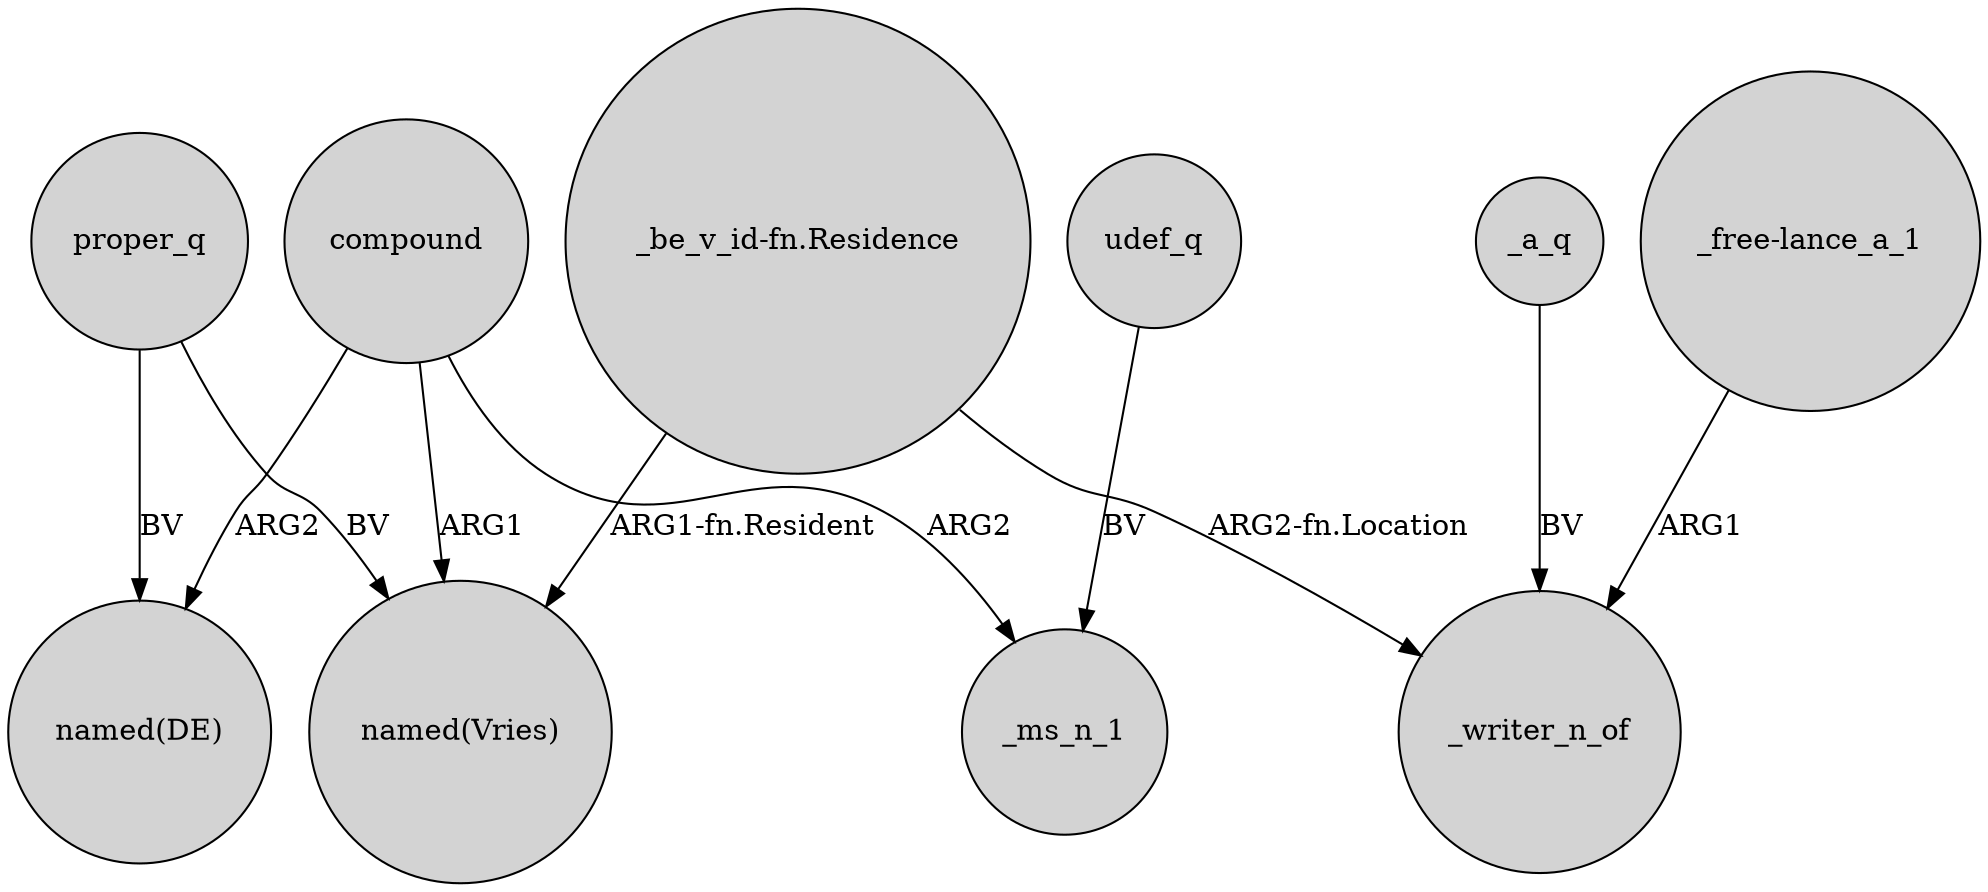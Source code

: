 digraph {
	node [shape=circle style=filled]
	proper_q -> "named(Vries)" [label=BV]
	"_be_v_id-fn.Residence" -> "named(Vries)" [label="ARG1-fn.Resident"]
	compound -> "named(DE)" [label=ARG2]
	"_free-lance_a_1" -> _writer_n_of [label=ARG1]
	proper_q -> "named(DE)" [label=BV]
	"_be_v_id-fn.Residence" -> _writer_n_of [label="ARG2-fn.Location"]
	compound -> _ms_n_1 [label=ARG2]
	_a_q -> _writer_n_of [label=BV]
	udef_q -> _ms_n_1 [label=BV]
	compound -> "named(Vries)" [label=ARG1]
}
